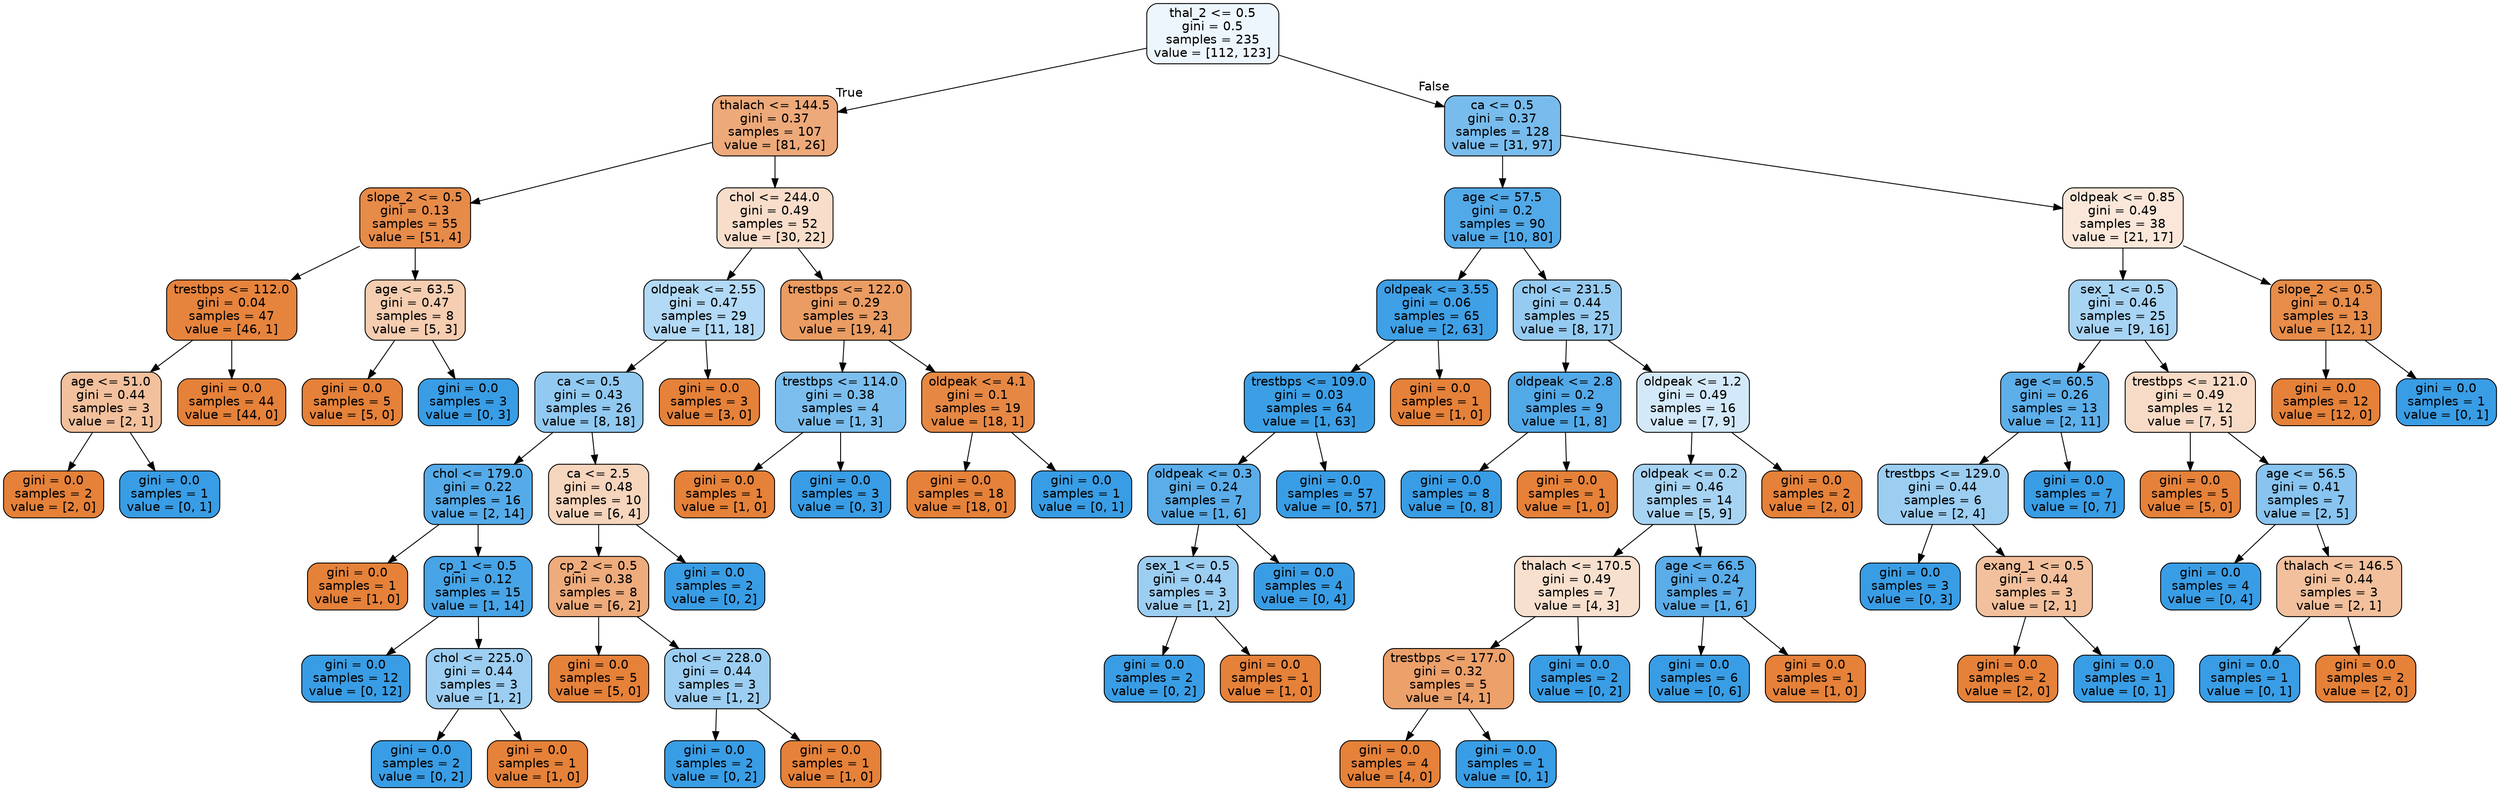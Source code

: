 digraph Tree {
node [shape=box, style="filled, rounded", color="black", fontname=helvetica] ;
edge [fontname=helvetica] ;
0 [label="thal_2 <= 0.5\ngini = 0.5\nsamples = 235\nvalue = [112, 123]", fillcolor="#edf6fd"] ;
1 [label="thalach <= 144.5\ngini = 0.37\nsamples = 107\nvalue = [81, 26]", fillcolor="#eda979"] ;
0 -> 1 [labeldistance=2.5, labelangle=45, headlabel="True"] ;
2 [label="slope_2 <= 0.5\ngini = 0.13\nsamples = 55\nvalue = [51, 4]", fillcolor="#e78b49"] ;
1 -> 2 ;
3 [label="trestbps <= 112.0\ngini = 0.04\nsamples = 47\nvalue = [46, 1]", fillcolor="#e6843d"] ;
2 -> 3 ;
4 [label="age <= 51.0\ngini = 0.44\nsamples = 3\nvalue = [2, 1]", fillcolor="#f2c09c"] ;
3 -> 4 ;
5 [label="gini = 0.0\nsamples = 2\nvalue = [2, 0]", fillcolor="#e58139"] ;
4 -> 5 ;
6 [label="gini = 0.0\nsamples = 1\nvalue = [0, 1]", fillcolor="#399de5"] ;
4 -> 6 ;
7 [label="gini = 0.0\nsamples = 44\nvalue = [44, 0]", fillcolor="#e58139"] ;
3 -> 7 ;
8 [label="age <= 63.5\ngini = 0.47\nsamples = 8\nvalue = [5, 3]", fillcolor="#f5cdb0"] ;
2 -> 8 ;
9 [label="gini = 0.0\nsamples = 5\nvalue = [5, 0]", fillcolor="#e58139"] ;
8 -> 9 ;
10 [label="gini = 0.0\nsamples = 3\nvalue = [0, 3]", fillcolor="#399de5"] ;
8 -> 10 ;
11 [label="chol <= 244.0\ngini = 0.49\nsamples = 52\nvalue = [30, 22]", fillcolor="#f8ddca"] ;
1 -> 11 ;
12 [label="oldpeak <= 2.55\ngini = 0.47\nsamples = 29\nvalue = [11, 18]", fillcolor="#b2d9f5"] ;
11 -> 12 ;
13 [label="ca <= 0.5\ngini = 0.43\nsamples = 26\nvalue = [8, 18]", fillcolor="#91c9f1"] ;
12 -> 13 ;
14 [label="chol <= 179.0\ngini = 0.22\nsamples = 16\nvalue = [2, 14]", fillcolor="#55abe9"] ;
13 -> 14 ;
15 [label="gini = 0.0\nsamples = 1\nvalue = [1, 0]", fillcolor="#e58139"] ;
14 -> 15 ;
16 [label="cp_1 <= 0.5\ngini = 0.12\nsamples = 15\nvalue = [1, 14]", fillcolor="#47a4e7"] ;
14 -> 16 ;
17 [label="gini = 0.0\nsamples = 12\nvalue = [0, 12]", fillcolor="#399de5"] ;
16 -> 17 ;
18 [label="chol <= 225.0\ngini = 0.44\nsamples = 3\nvalue = [1, 2]", fillcolor="#9ccef2"] ;
16 -> 18 ;
19 [label="gini = 0.0\nsamples = 2\nvalue = [0, 2]", fillcolor="#399de5"] ;
18 -> 19 ;
20 [label="gini = 0.0\nsamples = 1\nvalue = [1, 0]", fillcolor="#e58139"] ;
18 -> 20 ;
21 [label="ca <= 2.5\ngini = 0.48\nsamples = 10\nvalue = [6, 4]", fillcolor="#f6d5bd"] ;
13 -> 21 ;
22 [label="cp_2 <= 0.5\ngini = 0.38\nsamples = 8\nvalue = [6, 2]", fillcolor="#eeab7b"] ;
21 -> 22 ;
23 [label="gini = 0.0\nsamples = 5\nvalue = [5, 0]", fillcolor="#e58139"] ;
22 -> 23 ;
24 [label="chol <= 228.0\ngini = 0.44\nsamples = 3\nvalue = [1, 2]", fillcolor="#9ccef2"] ;
22 -> 24 ;
25 [label="gini = 0.0\nsamples = 2\nvalue = [0, 2]", fillcolor="#399de5"] ;
24 -> 25 ;
26 [label="gini = 0.0\nsamples = 1\nvalue = [1, 0]", fillcolor="#e58139"] ;
24 -> 26 ;
27 [label="gini = 0.0\nsamples = 2\nvalue = [0, 2]", fillcolor="#399de5"] ;
21 -> 27 ;
28 [label="gini = 0.0\nsamples = 3\nvalue = [3, 0]", fillcolor="#e58139"] ;
12 -> 28 ;
29 [label="trestbps <= 122.0\ngini = 0.29\nsamples = 23\nvalue = [19, 4]", fillcolor="#ea9c63"] ;
11 -> 29 ;
30 [label="trestbps <= 114.0\ngini = 0.38\nsamples = 4\nvalue = [1, 3]", fillcolor="#7bbeee"] ;
29 -> 30 ;
31 [label="gini = 0.0\nsamples = 1\nvalue = [1, 0]", fillcolor="#e58139"] ;
30 -> 31 ;
32 [label="gini = 0.0\nsamples = 3\nvalue = [0, 3]", fillcolor="#399de5"] ;
30 -> 32 ;
33 [label="oldpeak <= 4.1\ngini = 0.1\nsamples = 19\nvalue = [18, 1]", fillcolor="#e68844"] ;
29 -> 33 ;
34 [label="gini = 0.0\nsamples = 18\nvalue = [18, 0]", fillcolor="#e58139"] ;
33 -> 34 ;
35 [label="gini = 0.0\nsamples = 1\nvalue = [0, 1]", fillcolor="#399de5"] ;
33 -> 35 ;
36 [label="ca <= 0.5\ngini = 0.37\nsamples = 128\nvalue = [31, 97]", fillcolor="#78bced"] ;
0 -> 36 [labeldistance=2.5, labelangle=-45, headlabel="False"] ;
37 [label="age <= 57.5\ngini = 0.2\nsamples = 90\nvalue = [10, 80]", fillcolor="#52a9e8"] ;
36 -> 37 ;
38 [label="oldpeak <= 3.55\ngini = 0.06\nsamples = 65\nvalue = [2, 63]", fillcolor="#3fa0e6"] ;
37 -> 38 ;
39 [label="trestbps <= 109.0\ngini = 0.03\nsamples = 64\nvalue = [1, 63]", fillcolor="#3c9fe5"] ;
38 -> 39 ;
40 [label="oldpeak <= 0.3\ngini = 0.24\nsamples = 7\nvalue = [1, 6]", fillcolor="#5aade9"] ;
39 -> 40 ;
41 [label="sex_1 <= 0.5\ngini = 0.44\nsamples = 3\nvalue = [1, 2]", fillcolor="#9ccef2"] ;
40 -> 41 ;
42 [label="gini = 0.0\nsamples = 2\nvalue = [0, 2]", fillcolor="#399de5"] ;
41 -> 42 ;
43 [label="gini = 0.0\nsamples = 1\nvalue = [1, 0]", fillcolor="#e58139"] ;
41 -> 43 ;
44 [label="gini = 0.0\nsamples = 4\nvalue = [0, 4]", fillcolor="#399de5"] ;
40 -> 44 ;
45 [label="gini = 0.0\nsamples = 57\nvalue = [0, 57]", fillcolor="#399de5"] ;
39 -> 45 ;
46 [label="gini = 0.0\nsamples = 1\nvalue = [1, 0]", fillcolor="#e58139"] ;
38 -> 46 ;
47 [label="chol <= 231.5\ngini = 0.44\nsamples = 25\nvalue = [8, 17]", fillcolor="#96cbf1"] ;
37 -> 47 ;
48 [label="oldpeak <= 2.8\ngini = 0.2\nsamples = 9\nvalue = [1, 8]", fillcolor="#52a9e8"] ;
47 -> 48 ;
49 [label="gini = 0.0\nsamples = 8\nvalue = [0, 8]", fillcolor="#399de5"] ;
48 -> 49 ;
50 [label="gini = 0.0\nsamples = 1\nvalue = [1, 0]", fillcolor="#e58139"] ;
48 -> 50 ;
51 [label="oldpeak <= 1.2\ngini = 0.49\nsamples = 16\nvalue = [7, 9]", fillcolor="#d3e9f9"] ;
47 -> 51 ;
52 [label="oldpeak <= 0.2\ngini = 0.46\nsamples = 14\nvalue = [5, 9]", fillcolor="#a7d3f3"] ;
51 -> 52 ;
53 [label="thalach <= 170.5\ngini = 0.49\nsamples = 7\nvalue = [4, 3]", fillcolor="#f8e0ce"] ;
52 -> 53 ;
54 [label="trestbps <= 177.0\ngini = 0.32\nsamples = 5\nvalue = [4, 1]", fillcolor="#eca06a"] ;
53 -> 54 ;
55 [label="gini = 0.0\nsamples = 4\nvalue = [4, 0]", fillcolor="#e58139"] ;
54 -> 55 ;
56 [label="gini = 0.0\nsamples = 1\nvalue = [0, 1]", fillcolor="#399de5"] ;
54 -> 56 ;
57 [label="gini = 0.0\nsamples = 2\nvalue = [0, 2]", fillcolor="#399de5"] ;
53 -> 57 ;
58 [label="age <= 66.5\ngini = 0.24\nsamples = 7\nvalue = [1, 6]", fillcolor="#5aade9"] ;
52 -> 58 ;
59 [label="gini = 0.0\nsamples = 6\nvalue = [0, 6]", fillcolor="#399de5"] ;
58 -> 59 ;
60 [label="gini = 0.0\nsamples = 1\nvalue = [1, 0]", fillcolor="#e58139"] ;
58 -> 60 ;
61 [label="gini = 0.0\nsamples = 2\nvalue = [2, 0]", fillcolor="#e58139"] ;
51 -> 61 ;
62 [label="oldpeak <= 0.85\ngini = 0.49\nsamples = 38\nvalue = [21, 17]", fillcolor="#fae7d9"] ;
36 -> 62 ;
63 [label="sex_1 <= 0.5\ngini = 0.46\nsamples = 25\nvalue = [9, 16]", fillcolor="#a8d4f4"] ;
62 -> 63 ;
64 [label="age <= 60.5\ngini = 0.26\nsamples = 13\nvalue = [2, 11]", fillcolor="#5dafea"] ;
63 -> 64 ;
65 [label="trestbps <= 129.0\ngini = 0.44\nsamples = 6\nvalue = [2, 4]", fillcolor="#9ccef2"] ;
64 -> 65 ;
66 [label="gini = 0.0\nsamples = 3\nvalue = [0, 3]", fillcolor="#399de5"] ;
65 -> 66 ;
67 [label="exang_1 <= 0.5\ngini = 0.44\nsamples = 3\nvalue = [2, 1]", fillcolor="#f2c09c"] ;
65 -> 67 ;
68 [label="gini = 0.0\nsamples = 2\nvalue = [2, 0]", fillcolor="#e58139"] ;
67 -> 68 ;
69 [label="gini = 0.0\nsamples = 1\nvalue = [0, 1]", fillcolor="#399de5"] ;
67 -> 69 ;
70 [label="gini = 0.0\nsamples = 7\nvalue = [0, 7]", fillcolor="#399de5"] ;
64 -> 70 ;
71 [label="trestbps <= 121.0\ngini = 0.49\nsamples = 12\nvalue = [7, 5]", fillcolor="#f8dbc6"] ;
63 -> 71 ;
72 [label="gini = 0.0\nsamples = 5\nvalue = [5, 0]", fillcolor="#e58139"] ;
71 -> 72 ;
73 [label="age <= 56.5\ngini = 0.41\nsamples = 7\nvalue = [2, 5]", fillcolor="#88c4ef"] ;
71 -> 73 ;
74 [label="gini = 0.0\nsamples = 4\nvalue = [0, 4]", fillcolor="#399de5"] ;
73 -> 74 ;
75 [label="thalach <= 146.5\ngini = 0.44\nsamples = 3\nvalue = [2, 1]", fillcolor="#f2c09c"] ;
73 -> 75 ;
76 [label="gini = 0.0\nsamples = 1\nvalue = [0, 1]", fillcolor="#399de5"] ;
75 -> 76 ;
77 [label="gini = 0.0\nsamples = 2\nvalue = [2, 0]", fillcolor="#e58139"] ;
75 -> 77 ;
78 [label="slope_2 <= 0.5\ngini = 0.14\nsamples = 13\nvalue = [12, 1]", fillcolor="#e78c49"] ;
62 -> 78 ;
79 [label="gini = 0.0\nsamples = 12\nvalue = [12, 0]", fillcolor="#e58139"] ;
78 -> 79 ;
80 [label="gini = 0.0\nsamples = 1\nvalue = [0, 1]", fillcolor="#399de5"] ;
78 -> 80 ;
}
